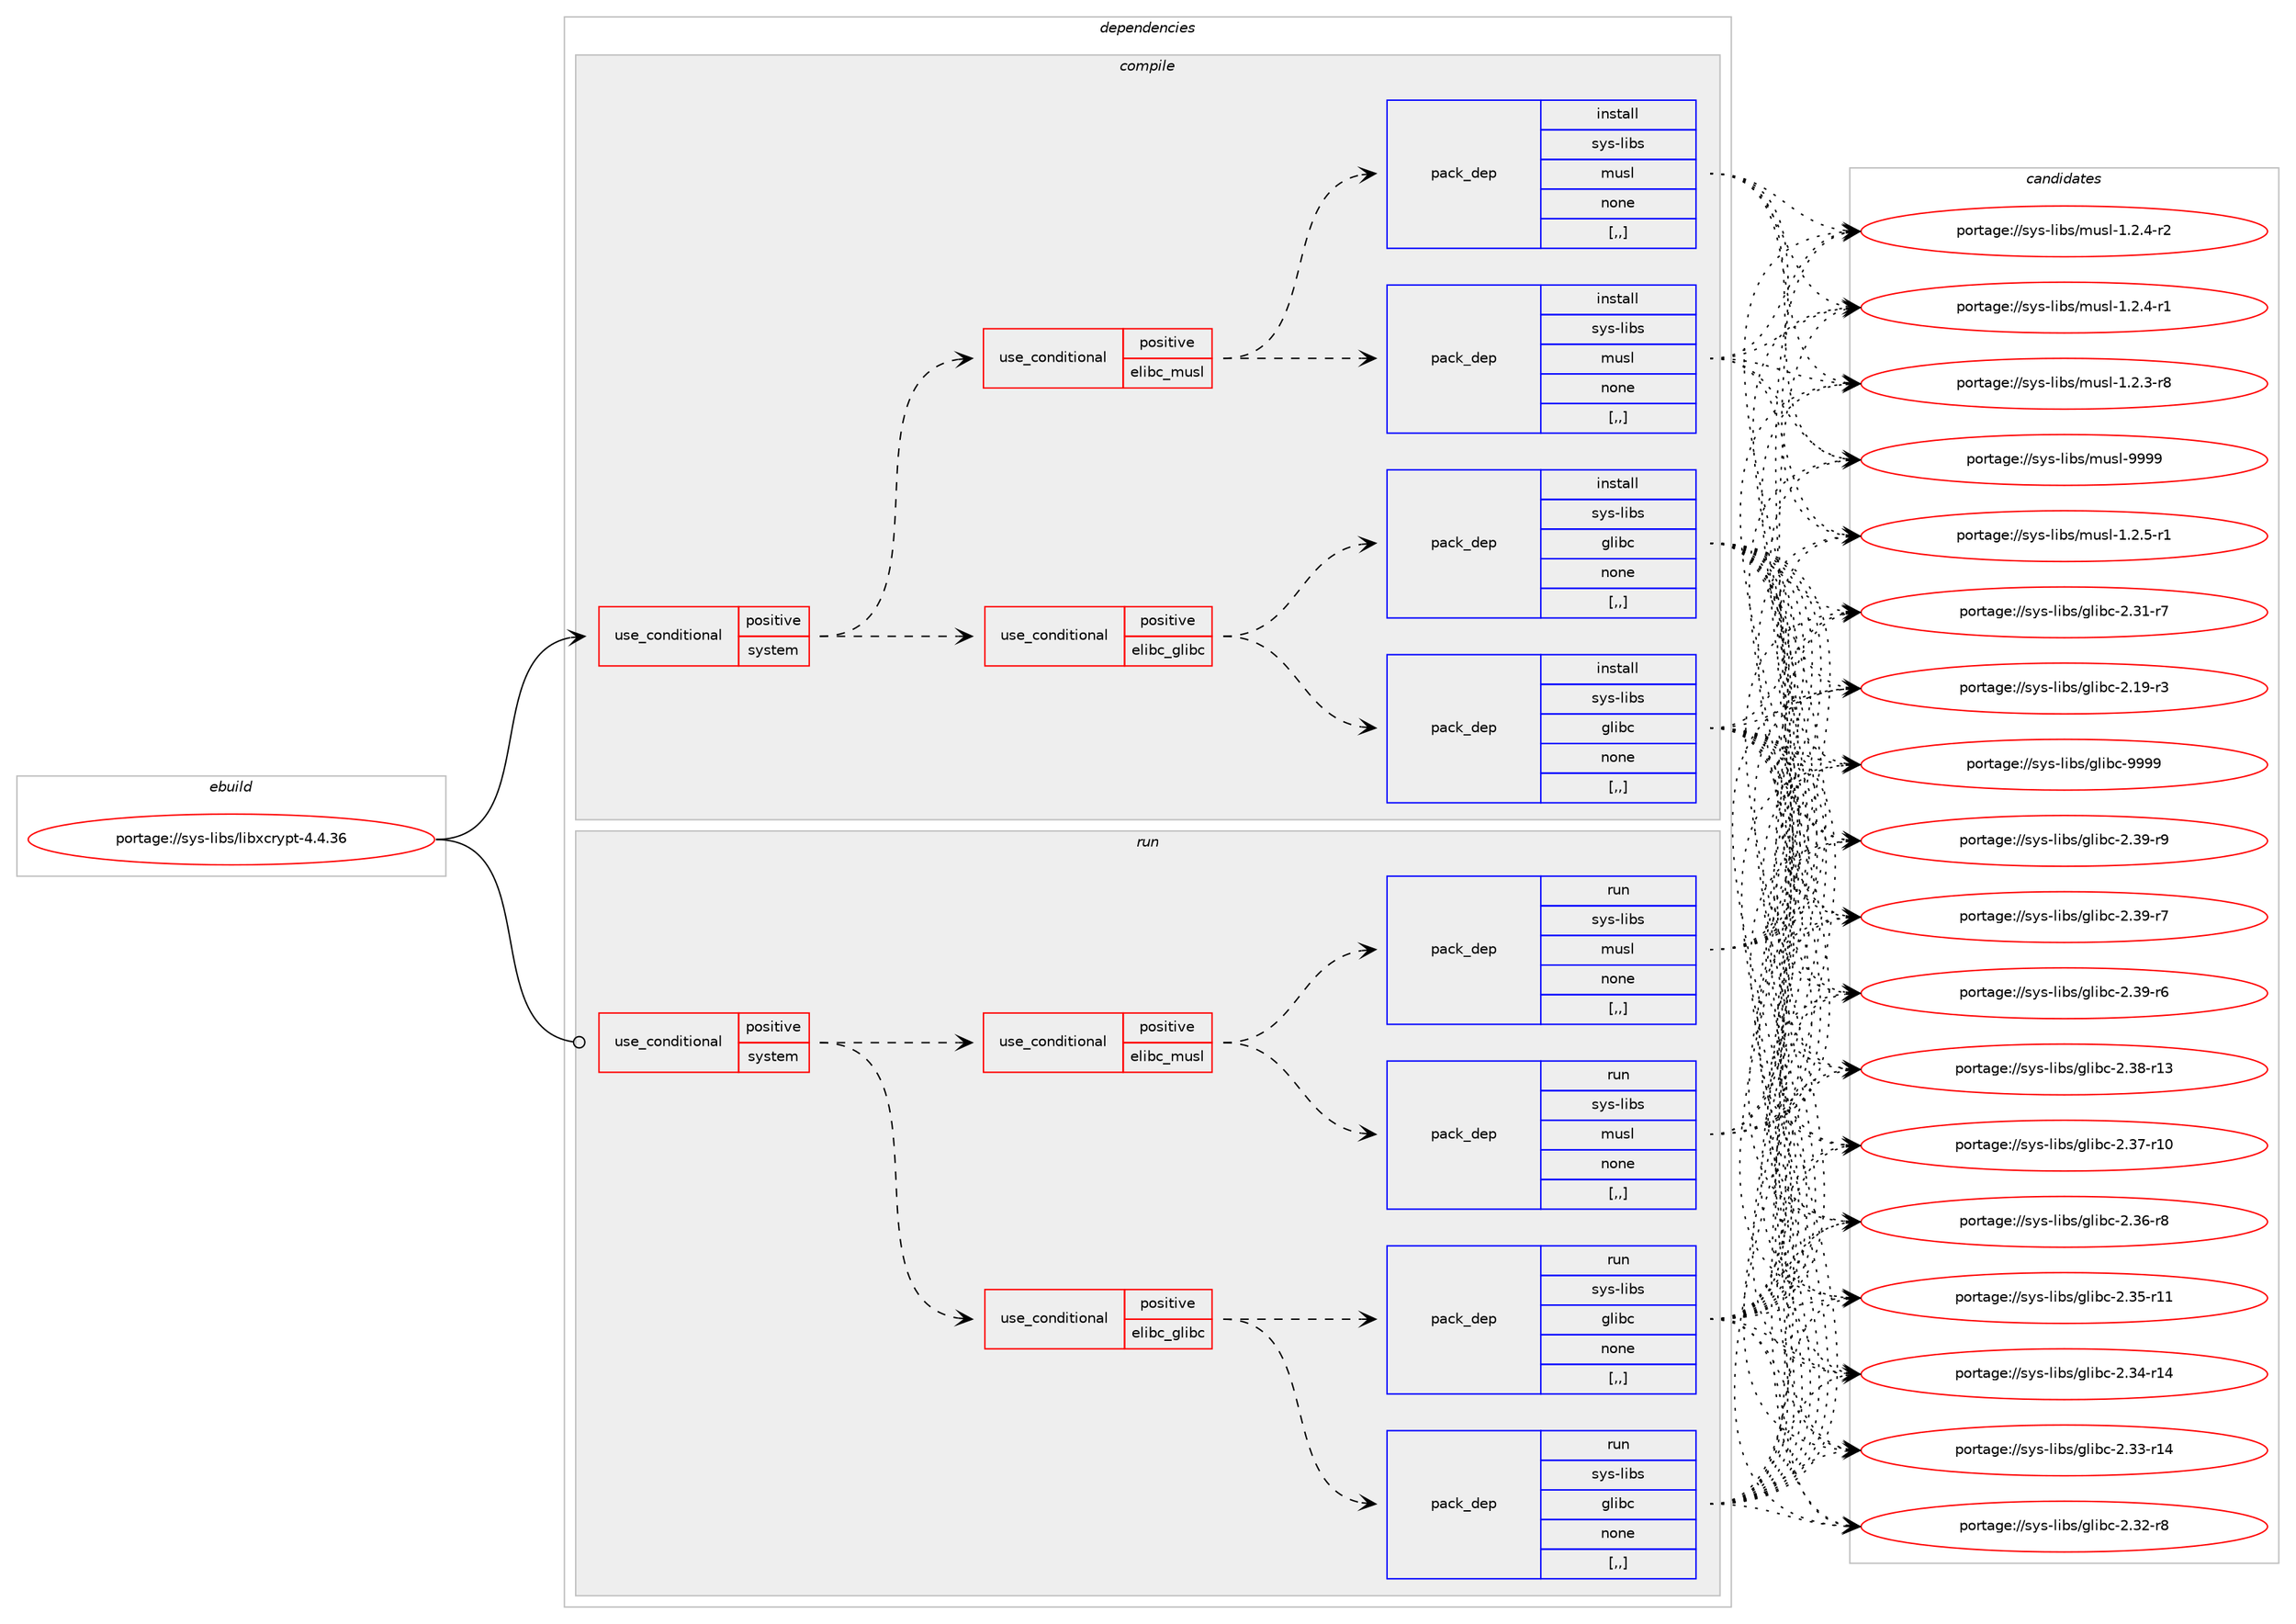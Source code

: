 digraph prolog {

# *************
# Graph options
# *************

newrank=true;
concentrate=true;
compound=true;
graph [rankdir=LR,fontname=Helvetica,fontsize=10,ranksep=1.5];#, ranksep=2.5, nodesep=0.2];
edge  [arrowhead=vee];
node  [fontname=Helvetica,fontsize=10];

# **********
# The ebuild
# **********

subgraph cluster_leftcol {
color=gray;
label=<<i>ebuild</i>>;
id [label="portage://sys-libs/libxcrypt-4.4.36", color=red, width=4, href="../sys-libs/libxcrypt-4.4.36.svg"];
}

# ****************
# The dependencies
# ****************

subgraph cluster_midcol {
color=gray;
label=<<i>dependencies</i>>;
subgraph cluster_compile {
fillcolor="#eeeeee";
style=filled;
label=<<i>compile</i>>;
subgraph cond117204 {
dependency439383 [label=<<TABLE BORDER="0" CELLBORDER="1" CELLSPACING="0" CELLPADDING="4"><TR><TD ROWSPAN="3" CELLPADDING="10">use_conditional</TD></TR><TR><TD>positive</TD></TR><TR><TD>system</TD></TR></TABLE>>, shape=none, color=red];
subgraph cond117205 {
dependency439384 [label=<<TABLE BORDER="0" CELLBORDER="1" CELLSPACING="0" CELLPADDING="4"><TR><TD ROWSPAN="3" CELLPADDING="10">use_conditional</TD></TR><TR><TD>positive</TD></TR><TR><TD>elibc_glibc</TD></TR></TABLE>>, shape=none, color=red];
subgraph pack319174 {
dependency439385 [label=<<TABLE BORDER="0" CELLBORDER="1" CELLSPACING="0" CELLPADDING="4" WIDTH="220"><TR><TD ROWSPAN="6" CELLPADDING="30">pack_dep</TD></TR><TR><TD WIDTH="110">install</TD></TR><TR><TD>sys-libs</TD></TR><TR><TD>glibc</TD></TR><TR><TD>none</TD></TR><TR><TD>[,,]</TD></TR></TABLE>>, shape=none, color=blue];
}
dependency439384:e -> dependency439385:w [weight=20,style="dashed",arrowhead="vee"];
subgraph pack319175 {
dependency439386 [label=<<TABLE BORDER="0" CELLBORDER="1" CELLSPACING="0" CELLPADDING="4" WIDTH="220"><TR><TD ROWSPAN="6" CELLPADDING="30">pack_dep</TD></TR><TR><TD WIDTH="110">install</TD></TR><TR><TD>sys-libs</TD></TR><TR><TD>glibc</TD></TR><TR><TD>none</TD></TR><TR><TD>[,,]</TD></TR></TABLE>>, shape=none, color=blue];
}
dependency439384:e -> dependency439386:w [weight=20,style="dashed",arrowhead="vee"];
}
dependency439383:e -> dependency439384:w [weight=20,style="dashed",arrowhead="vee"];
subgraph cond117206 {
dependency439387 [label=<<TABLE BORDER="0" CELLBORDER="1" CELLSPACING="0" CELLPADDING="4"><TR><TD ROWSPAN="3" CELLPADDING="10">use_conditional</TD></TR><TR><TD>positive</TD></TR><TR><TD>elibc_musl</TD></TR></TABLE>>, shape=none, color=red];
subgraph pack319176 {
dependency439388 [label=<<TABLE BORDER="0" CELLBORDER="1" CELLSPACING="0" CELLPADDING="4" WIDTH="220"><TR><TD ROWSPAN="6" CELLPADDING="30">pack_dep</TD></TR><TR><TD WIDTH="110">install</TD></TR><TR><TD>sys-libs</TD></TR><TR><TD>musl</TD></TR><TR><TD>none</TD></TR><TR><TD>[,,]</TD></TR></TABLE>>, shape=none, color=blue];
}
dependency439387:e -> dependency439388:w [weight=20,style="dashed",arrowhead="vee"];
subgraph pack319177 {
dependency439389 [label=<<TABLE BORDER="0" CELLBORDER="1" CELLSPACING="0" CELLPADDING="4" WIDTH="220"><TR><TD ROWSPAN="6" CELLPADDING="30">pack_dep</TD></TR><TR><TD WIDTH="110">install</TD></TR><TR><TD>sys-libs</TD></TR><TR><TD>musl</TD></TR><TR><TD>none</TD></TR><TR><TD>[,,]</TD></TR></TABLE>>, shape=none, color=blue];
}
dependency439387:e -> dependency439389:w [weight=20,style="dashed",arrowhead="vee"];
}
dependency439383:e -> dependency439387:w [weight=20,style="dashed",arrowhead="vee"];
}
id:e -> dependency439383:w [weight=20,style="solid",arrowhead="vee"];
}
subgraph cluster_compileandrun {
fillcolor="#eeeeee";
style=filled;
label=<<i>compile and run</i>>;
}
subgraph cluster_run {
fillcolor="#eeeeee";
style=filled;
label=<<i>run</i>>;
subgraph cond117207 {
dependency439390 [label=<<TABLE BORDER="0" CELLBORDER="1" CELLSPACING="0" CELLPADDING="4"><TR><TD ROWSPAN="3" CELLPADDING="10">use_conditional</TD></TR><TR><TD>positive</TD></TR><TR><TD>system</TD></TR></TABLE>>, shape=none, color=red];
subgraph cond117208 {
dependency439391 [label=<<TABLE BORDER="0" CELLBORDER="1" CELLSPACING="0" CELLPADDING="4"><TR><TD ROWSPAN="3" CELLPADDING="10">use_conditional</TD></TR><TR><TD>positive</TD></TR><TR><TD>elibc_glibc</TD></TR></TABLE>>, shape=none, color=red];
subgraph pack319178 {
dependency439392 [label=<<TABLE BORDER="0" CELLBORDER="1" CELLSPACING="0" CELLPADDING="4" WIDTH="220"><TR><TD ROWSPAN="6" CELLPADDING="30">pack_dep</TD></TR><TR><TD WIDTH="110">run</TD></TR><TR><TD>sys-libs</TD></TR><TR><TD>glibc</TD></TR><TR><TD>none</TD></TR><TR><TD>[,,]</TD></TR></TABLE>>, shape=none, color=blue];
}
dependency439391:e -> dependency439392:w [weight=20,style="dashed",arrowhead="vee"];
subgraph pack319179 {
dependency439393 [label=<<TABLE BORDER="0" CELLBORDER="1" CELLSPACING="0" CELLPADDING="4" WIDTH="220"><TR><TD ROWSPAN="6" CELLPADDING="30">pack_dep</TD></TR><TR><TD WIDTH="110">run</TD></TR><TR><TD>sys-libs</TD></TR><TR><TD>glibc</TD></TR><TR><TD>none</TD></TR><TR><TD>[,,]</TD></TR></TABLE>>, shape=none, color=blue];
}
dependency439391:e -> dependency439393:w [weight=20,style="dashed",arrowhead="vee"];
}
dependency439390:e -> dependency439391:w [weight=20,style="dashed",arrowhead="vee"];
subgraph cond117209 {
dependency439394 [label=<<TABLE BORDER="0" CELLBORDER="1" CELLSPACING="0" CELLPADDING="4"><TR><TD ROWSPAN="3" CELLPADDING="10">use_conditional</TD></TR><TR><TD>positive</TD></TR><TR><TD>elibc_musl</TD></TR></TABLE>>, shape=none, color=red];
subgraph pack319180 {
dependency439395 [label=<<TABLE BORDER="0" CELLBORDER="1" CELLSPACING="0" CELLPADDING="4" WIDTH="220"><TR><TD ROWSPAN="6" CELLPADDING="30">pack_dep</TD></TR><TR><TD WIDTH="110">run</TD></TR><TR><TD>sys-libs</TD></TR><TR><TD>musl</TD></TR><TR><TD>none</TD></TR><TR><TD>[,,]</TD></TR></TABLE>>, shape=none, color=blue];
}
dependency439394:e -> dependency439395:w [weight=20,style="dashed",arrowhead="vee"];
subgraph pack319181 {
dependency439396 [label=<<TABLE BORDER="0" CELLBORDER="1" CELLSPACING="0" CELLPADDING="4" WIDTH="220"><TR><TD ROWSPAN="6" CELLPADDING="30">pack_dep</TD></TR><TR><TD WIDTH="110">run</TD></TR><TR><TD>sys-libs</TD></TR><TR><TD>musl</TD></TR><TR><TD>none</TD></TR><TR><TD>[,,]</TD></TR></TABLE>>, shape=none, color=blue];
}
dependency439394:e -> dependency439396:w [weight=20,style="dashed",arrowhead="vee"];
}
dependency439390:e -> dependency439394:w [weight=20,style="dashed",arrowhead="vee"];
}
id:e -> dependency439390:w [weight=20,style="solid",arrowhead="odot"];
}
}

# **************
# The candidates
# **************

subgraph cluster_choices {
rank=same;
color=gray;
label=<<i>candidates</i>>;

subgraph choice319174 {
color=black;
nodesep=1;
choice11512111545108105981154710310810598994557575757 [label="portage://sys-libs/glibc-9999", color=red, width=4,href="../sys-libs/glibc-9999.svg"];
choice115121115451081059811547103108105989945504651574511457 [label="portage://sys-libs/glibc-2.39-r9", color=red, width=4,href="../sys-libs/glibc-2.39-r9.svg"];
choice115121115451081059811547103108105989945504651574511455 [label="portage://sys-libs/glibc-2.39-r7", color=red, width=4,href="../sys-libs/glibc-2.39-r7.svg"];
choice115121115451081059811547103108105989945504651574511454 [label="portage://sys-libs/glibc-2.39-r6", color=red, width=4,href="../sys-libs/glibc-2.39-r6.svg"];
choice11512111545108105981154710310810598994550465156451144951 [label="portage://sys-libs/glibc-2.38-r13", color=red, width=4,href="../sys-libs/glibc-2.38-r13.svg"];
choice11512111545108105981154710310810598994550465155451144948 [label="portage://sys-libs/glibc-2.37-r10", color=red, width=4,href="../sys-libs/glibc-2.37-r10.svg"];
choice115121115451081059811547103108105989945504651544511456 [label="portage://sys-libs/glibc-2.36-r8", color=red, width=4,href="../sys-libs/glibc-2.36-r8.svg"];
choice11512111545108105981154710310810598994550465153451144949 [label="portage://sys-libs/glibc-2.35-r11", color=red, width=4,href="../sys-libs/glibc-2.35-r11.svg"];
choice11512111545108105981154710310810598994550465152451144952 [label="portage://sys-libs/glibc-2.34-r14", color=red, width=4,href="../sys-libs/glibc-2.34-r14.svg"];
choice11512111545108105981154710310810598994550465151451144952 [label="portage://sys-libs/glibc-2.33-r14", color=red, width=4,href="../sys-libs/glibc-2.33-r14.svg"];
choice115121115451081059811547103108105989945504651504511456 [label="portage://sys-libs/glibc-2.32-r8", color=red, width=4,href="../sys-libs/glibc-2.32-r8.svg"];
choice115121115451081059811547103108105989945504651494511455 [label="portage://sys-libs/glibc-2.31-r7", color=red, width=4,href="../sys-libs/glibc-2.31-r7.svg"];
choice115121115451081059811547103108105989945504649574511451 [label="portage://sys-libs/glibc-2.19-r3", color=red, width=4,href="../sys-libs/glibc-2.19-r3.svg"];
dependency439385:e -> choice11512111545108105981154710310810598994557575757:w [style=dotted,weight="100"];
dependency439385:e -> choice115121115451081059811547103108105989945504651574511457:w [style=dotted,weight="100"];
dependency439385:e -> choice115121115451081059811547103108105989945504651574511455:w [style=dotted,weight="100"];
dependency439385:e -> choice115121115451081059811547103108105989945504651574511454:w [style=dotted,weight="100"];
dependency439385:e -> choice11512111545108105981154710310810598994550465156451144951:w [style=dotted,weight="100"];
dependency439385:e -> choice11512111545108105981154710310810598994550465155451144948:w [style=dotted,weight="100"];
dependency439385:e -> choice115121115451081059811547103108105989945504651544511456:w [style=dotted,weight="100"];
dependency439385:e -> choice11512111545108105981154710310810598994550465153451144949:w [style=dotted,weight="100"];
dependency439385:e -> choice11512111545108105981154710310810598994550465152451144952:w [style=dotted,weight="100"];
dependency439385:e -> choice11512111545108105981154710310810598994550465151451144952:w [style=dotted,weight="100"];
dependency439385:e -> choice115121115451081059811547103108105989945504651504511456:w [style=dotted,weight="100"];
dependency439385:e -> choice115121115451081059811547103108105989945504651494511455:w [style=dotted,weight="100"];
dependency439385:e -> choice115121115451081059811547103108105989945504649574511451:w [style=dotted,weight="100"];
}
subgraph choice319175 {
color=black;
nodesep=1;
choice11512111545108105981154710310810598994557575757 [label="portage://sys-libs/glibc-9999", color=red, width=4,href="../sys-libs/glibc-9999.svg"];
choice115121115451081059811547103108105989945504651574511457 [label="portage://sys-libs/glibc-2.39-r9", color=red, width=4,href="../sys-libs/glibc-2.39-r9.svg"];
choice115121115451081059811547103108105989945504651574511455 [label="portage://sys-libs/glibc-2.39-r7", color=red, width=4,href="../sys-libs/glibc-2.39-r7.svg"];
choice115121115451081059811547103108105989945504651574511454 [label="portage://sys-libs/glibc-2.39-r6", color=red, width=4,href="../sys-libs/glibc-2.39-r6.svg"];
choice11512111545108105981154710310810598994550465156451144951 [label="portage://sys-libs/glibc-2.38-r13", color=red, width=4,href="../sys-libs/glibc-2.38-r13.svg"];
choice11512111545108105981154710310810598994550465155451144948 [label="portage://sys-libs/glibc-2.37-r10", color=red, width=4,href="../sys-libs/glibc-2.37-r10.svg"];
choice115121115451081059811547103108105989945504651544511456 [label="portage://sys-libs/glibc-2.36-r8", color=red, width=4,href="../sys-libs/glibc-2.36-r8.svg"];
choice11512111545108105981154710310810598994550465153451144949 [label="portage://sys-libs/glibc-2.35-r11", color=red, width=4,href="../sys-libs/glibc-2.35-r11.svg"];
choice11512111545108105981154710310810598994550465152451144952 [label="portage://sys-libs/glibc-2.34-r14", color=red, width=4,href="../sys-libs/glibc-2.34-r14.svg"];
choice11512111545108105981154710310810598994550465151451144952 [label="portage://sys-libs/glibc-2.33-r14", color=red, width=4,href="../sys-libs/glibc-2.33-r14.svg"];
choice115121115451081059811547103108105989945504651504511456 [label="portage://sys-libs/glibc-2.32-r8", color=red, width=4,href="../sys-libs/glibc-2.32-r8.svg"];
choice115121115451081059811547103108105989945504651494511455 [label="portage://sys-libs/glibc-2.31-r7", color=red, width=4,href="../sys-libs/glibc-2.31-r7.svg"];
choice115121115451081059811547103108105989945504649574511451 [label="portage://sys-libs/glibc-2.19-r3", color=red, width=4,href="../sys-libs/glibc-2.19-r3.svg"];
dependency439386:e -> choice11512111545108105981154710310810598994557575757:w [style=dotted,weight="100"];
dependency439386:e -> choice115121115451081059811547103108105989945504651574511457:w [style=dotted,weight="100"];
dependency439386:e -> choice115121115451081059811547103108105989945504651574511455:w [style=dotted,weight="100"];
dependency439386:e -> choice115121115451081059811547103108105989945504651574511454:w [style=dotted,weight="100"];
dependency439386:e -> choice11512111545108105981154710310810598994550465156451144951:w [style=dotted,weight="100"];
dependency439386:e -> choice11512111545108105981154710310810598994550465155451144948:w [style=dotted,weight="100"];
dependency439386:e -> choice115121115451081059811547103108105989945504651544511456:w [style=dotted,weight="100"];
dependency439386:e -> choice11512111545108105981154710310810598994550465153451144949:w [style=dotted,weight="100"];
dependency439386:e -> choice11512111545108105981154710310810598994550465152451144952:w [style=dotted,weight="100"];
dependency439386:e -> choice11512111545108105981154710310810598994550465151451144952:w [style=dotted,weight="100"];
dependency439386:e -> choice115121115451081059811547103108105989945504651504511456:w [style=dotted,weight="100"];
dependency439386:e -> choice115121115451081059811547103108105989945504651494511455:w [style=dotted,weight="100"];
dependency439386:e -> choice115121115451081059811547103108105989945504649574511451:w [style=dotted,weight="100"];
}
subgraph choice319176 {
color=black;
nodesep=1;
choice1151211154510810598115471091171151084557575757 [label="portage://sys-libs/musl-9999", color=red, width=4,href="../sys-libs/musl-9999.svg"];
choice1151211154510810598115471091171151084549465046534511449 [label="portage://sys-libs/musl-1.2.5-r1", color=red, width=4,href="../sys-libs/musl-1.2.5-r1.svg"];
choice1151211154510810598115471091171151084549465046524511450 [label="portage://sys-libs/musl-1.2.4-r2", color=red, width=4,href="../sys-libs/musl-1.2.4-r2.svg"];
choice1151211154510810598115471091171151084549465046524511449 [label="portage://sys-libs/musl-1.2.4-r1", color=red, width=4,href="../sys-libs/musl-1.2.4-r1.svg"];
choice1151211154510810598115471091171151084549465046514511456 [label="portage://sys-libs/musl-1.2.3-r8", color=red, width=4,href="../sys-libs/musl-1.2.3-r8.svg"];
dependency439388:e -> choice1151211154510810598115471091171151084557575757:w [style=dotted,weight="100"];
dependency439388:e -> choice1151211154510810598115471091171151084549465046534511449:w [style=dotted,weight="100"];
dependency439388:e -> choice1151211154510810598115471091171151084549465046524511450:w [style=dotted,weight="100"];
dependency439388:e -> choice1151211154510810598115471091171151084549465046524511449:w [style=dotted,weight="100"];
dependency439388:e -> choice1151211154510810598115471091171151084549465046514511456:w [style=dotted,weight="100"];
}
subgraph choice319177 {
color=black;
nodesep=1;
choice1151211154510810598115471091171151084557575757 [label="portage://sys-libs/musl-9999", color=red, width=4,href="../sys-libs/musl-9999.svg"];
choice1151211154510810598115471091171151084549465046534511449 [label="portage://sys-libs/musl-1.2.5-r1", color=red, width=4,href="../sys-libs/musl-1.2.5-r1.svg"];
choice1151211154510810598115471091171151084549465046524511450 [label="portage://sys-libs/musl-1.2.4-r2", color=red, width=4,href="../sys-libs/musl-1.2.4-r2.svg"];
choice1151211154510810598115471091171151084549465046524511449 [label="portage://sys-libs/musl-1.2.4-r1", color=red, width=4,href="../sys-libs/musl-1.2.4-r1.svg"];
choice1151211154510810598115471091171151084549465046514511456 [label="portage://sys-libs/musl-1.2.3-r8", color=red, width=4,href="../sys-libs/musl-1.2.3-r8.svg"];
dependency439389:e -> choice1151211154510810598115471091171151084557575757:w [style=dotted,weight="100"];
dependency439389:e -> choice1151211154510810598115471091171151084549465046534511449:w [style=dotted,weight="100"];
dependency439389:e -> choice1151211154510810598115471091171151084549465046524511450:w [style=dotted,weight="100"];
dependency439389:e -> choice1151211154510810598115471091171151084549465046524511449:w [style=dotted,weight="100"];
dependency439389:e -> choice1151211154510810598115471091171151084549465046514511456:w [style=dotted,weight="100"];
}
subgraph choice319178 {
color=black;
nodesep=1;
choice11512111545108105981154710310810598994557575757 [label="portage://sys-libs/glibc-9999", color=red, width=4,href="../sys-libs/glibc-9999.svg"];
choice115121115451081059811547103108105989945504651574511457 [label="portage://sys-libs/glibc-2.39-r9", color=red, width=4,href="../sys-libs/glibc-2.39-r9.svg"];
choice115121115451081059811547103108105989945504651574511455 [label="portage://sys-libs/glibc-2.39-r7", color=red, width=4,href="../sys-libs/glibc-2.39-r7.svg"];
choice115121115451081059811547103108105989945504651574511454 [label="portage://sys-libs/glibc-2.39-r6", color=red, width=4,href="../sys-libs/glibc-2.39-r6.svg"];
choice11512111545108105981154710310810598994550465156451144951 [label="portage://sys-libs/glibc-2.38-r13", color=red, width=4,href="../sys-libs/glibc-2.38-r13.svg"];
choice11512111545108105981154710310810598994550465155451144948 [label="portage://sys-libs/glibc-2.37-r10", color=red, width=4,href="../sys-libs/glibc-2.37-r10.svg"];
choice115121115451081059811547103108105989945504651544511456 [label="portage://sys-libs/glibc-2.36-r8", color=red, width=4,href="../sys-libs/glibc-2.36-r8.svg"];
choice11512111545108105981154710310810598994550465153451144949 [label="portage://sys-libs/glibc-2.35-r11", color=red, width=4,href="../sys-libs/glibc-2.35-r11.svg"];
choice11512111545108105981154710310810598994550465152451144952 [label="portage://sys-libs/glibc-2.34-r14", color=red, width=4,href="../sys-libs/glibc-2.34-r14.svg"];
choice11512111545108105981154710310810598994550465151451144952 [label="portage://sys-libs/glibc-2.33-r14", color=red, width=4,href="../sys-libs/glibc-2.33-r14.svg"];
choice115121115451081059811547103108105989945504651504511456 [label="portage://sys-libs/glibc-2.32-r8", color=red, width=4,href="../sys-libs/glibc-2.32-r8.svg"];
choice115121115451081059811547103108105989945504651494511455 [label="portage://sys-libs/glibc-2.31-r7", color=red, width=4,href="../sys-libs/glibc-2.31-r7.svg"];
choice115121115451081059811547103108105989945504649574511451 [label="portage://sys-libs/glibc-2.19-r3", color=red, width=4,href="../sys-libs/glibc-2.19-r3.svg"];
dependency439392:e -> choice11512111545108105981154710310810598994557575757:w [style=dotted,weight="100"];
dependency439392:e -> choice115121115451081059811547103108105989945504651574511457:w [style=dotted,weight="100"];
dependency439392:e -> choice115121115451081059811547103108105989945504651574511455:w [style=dotted,weight="100"];
dependency439392:e -> choice115121115451081059811547103108105989945504651574511454:w [style=dotted,weight="100"];
dependency439392:e -> choice11512111545108105981154710310810598994550465156451144951:w [style=dotted,weight="100"];
dependency439392:e -> choice11512111545108105981154710310810598994550465155451144948:w [style=dotted,weight="100"];
dependency439392:e -> choice115121115451081059811547103108105989945504651544511456:w [style=dotted,weight="100"];
dependency439392:e -> choice11512111545108105981154710310810598994550465153451144949:w [style=dotted,weight="100"];
dependency439392:e -> choice11512111545108105981154710310810598994550465152451144952:w [style=dotted,weight="100"];
dependency439392:e -> choice11512111545108105981154710310810598994550465151451144952:w [style=dotted,weight="100"];
dependency439392:e -> choice115121115451081059811547103108105989945504651504511456:w [style=dotted,weight="100"];
dependency439392:e -> choice115121115451081059811547103108105989945504651494511455:w [style=dotted,weight="100"];
dependency439392:e -> choice115121115451081059811547103108105989945504649574511451:w [style=dotted,weight="100"];
}
subgraph choice319179 {
color=black;
nodesep=1;
choice11512111545108105981154710310810598994557575757 [label="portage://sys-libs/glibc-9999", color=red, width=4,href="../sys-libs/glibc-9999.svg"];
choice115121115451081059811547103108105989945504651574511457 [label="portage://sys-libs/glibc-2.39-r9", color=red, width=4,href="../sys-libs/glibc-2.39-r9.svg"];
choice115121115451081059811547103108105989945504651574511455 [label="portage://sys-libs/glibc-2.39-r7", color=red, width=4,href="../sys-libs/glibc-2.39-r7.svg"];
choice115121115451081059811547103108105989945504651574511454 [label="portage://sys-libs/glibc-2.39-r6", color=red, width=4,href="../sys-libs/glibc-2.39-r6.svg"];
choice11512111545108105981154710310810598994550465156451144951 [label="portage://sys-libs/glibc-2.38-r13", color=red, width=4,href="../sys-libs/glibc-2.38-r13.svg"];
choice11512111545108105981154710310810598994550465155451144948 [label="portage://sys-libs/glibc-2.37-r10", color=red, width=4,href="../sys-libs/glibc-2.37-r10.svg"];
choice115121115451081059811547103108105989945504651544511456 [label="portage://sys-libs/glibc-2.36-r8", color=red, width=4,href="../sys-libs/glibc-2.36-r8.svg"];
choice11512111545108105981154710310810598994550465153451144949 [label="portage://sys-libs/glibc-2.35-r11", color=red, width=4,href="../sys-libs/glibc-2.35-r11.svg"];
choice11512111545108105981154710310810598994550465152451144952 [label="portage://sys-libs/glibc-2.34-r14", color=red, width=4,href="../sys-libs/glibc-2.34-r14.svg"];
choice11512111545108105981154710310810598994550465151451144952 [label="portage://sys-libs/glibc-2.33-r14", color=red, width=4,href="../sys-libs/glibc-2.33-r14.svg"];
choice115121115451081059811547103108105989945504651504511456 [label="portage://sys-libs/glibc-2.32-r8", color=red, width=4,href="../sys-libs/glibc-2.32-r8.svg"];
choice115121115451081059811547103108105989945504651494511455 [label="portage://sys-libs/glibc-2.31-r7", color=red, width=4,href="../sys-libs/glibc-2.31-r7.svg"];
choice115121115451081059811547103108105989945504649574511451 [label="portage://sys-libs/glibc-2.19-r3", color=red, width=4,href="../sys-libs/glibc-2.19-r3.svg"];
dependency439393:e -> choice11512111545108105981154710310810598994557575757:w [style=dotted,weight="100"];
dependency439393:e -> choice115121115451081059811547103108105989945504651574511457:w [style=dotted,weight="100"];
dependency439393:e -> choice115121115451081059811547103108105989945504651574511455:w [style=dotted,weight="100"];
dependency439393:e -> choice115121115451081059811547103108105989945504651574511454:w [style=dotted,weight="100"];
dependency439393:e -> choice11512111545108105981154710310810598994550465156451144951:w [style=dotted,weight="100"];
dependency439393:e -> choice11512111545108105981154710310810598994550465155451144948:w [style=dotted,weight="100"];
dependency439393:e -> choice115121115451081059811547103108105989945504651544511456:w [style=dotted,weight="100"];
dependency439393:e -> choice11512111545108105981154710310810598994550465153451144949:w [style=dotted,weight="100"];
dependency439393:e -> choice11512111545108105981154710310810598994550465152451144952:w [style=dotted,weight="100"];
dependency439393:e -> choice11512111545108105981154710310810598994550465151451144952:w [style=dotted,weight="100"];
dependency439393:e -> choice115121115451081059811547103108105989945504651504511456:w [style=dotted,weight="100"];
dependency439393:e -> choice115121115451081059811547103108105989945504651494511455:w [style=dotted,weight="100"];
dependency439393:e -> choice115121115451081059811547103108105989945504649574511451:w [style=dotted,weight="100"];
}
subgraph choice319180 {
color=black;
nodesep=1;
choice1151211154510810598115471091171151084557575757 [label="portage://sys-libs/musl-9999", color=red, width=4,href="../sys-libs/musl-9999.svg"];
choice1151211154510810598115471091171151084549465046534511449 [label="portage://sys-libs/musl-1.2.5-r1", color=red, width=4,href="../sys-libs/musl-1.2.5-r1.svg"];
choice1151211154510810598115471091171151084549465046524511450 [label="portage://sys-libs/musl-1.2.4-r2", color=red, width=4,href="../sys-libs/musl-1.2.4-r2.svg"];
choice1151211154510810598115471091171151084549465046524511449 [label="portage://sys-libs/musl-1.2.4-r1", color=red, width=4,href="../sys-libs/musl-1.2.4-r1.svg"];
choice1151211154510810598115471091171151084549465046514511456 [label="portage://sys-libs/musl-1.2.3-r8", color=red, width=4,href="../sys-libs/musl-1.2.3-r8.svg"];
dependency439395:e -> choice1151211154510810598115471091171151084557575757:w [style=dotted,weight="100"];
dependency439395:e -> choice1151211154510810598115471091171151084549465046534511449:w [style=dotted,weight="100"];
dependency439395:e -> choice1151211154510810598115471091171151084549465046524511450:w [style=dotted,weight="100"];
dependency439395:e -> choice1151211154510810598115471091171151084549465046524511449:w [style=dotted,weight="100"];
dependency439395:e -> choice1151211154510810598115471091171151084549465046514511456:w [style=dotted,weight="100"];
}
subgraph choice319181 {
color=black;
nodesep=1;
choice1151211154510810598115471091171151084557575757 [label="portage://sys-libs/musl-9999", color=red, width=4,href="../sys-libs/musl-9999.svg"];
choice1151211154510810598115471091171151084549465046534511449 [label="portage://sys-libs/musl-1.2.5-r1", color=red, width=4,href="../sys-libs/musl-1.2.5-r1.svg"];
choice1151211154510810598115471091171151084549465046524511450 [label="portage://sys-libs/musl-1.2.4-r2", color=red, width=4,href="../sys-libs/musl-1.2.4-r2.svg"];
choice1151211154510810598115471091171151084549465046524511449 [label="portage://sys-libs/musl-1.2.4-r1", color=red, width=4,href="../sys-libs/musl-1.2.4-r1.svg"];
choice1151211154510810598115471091171151084549465046514511456 [label="portage://sys-libs/musl-1.2.3-r8", color=red, width=4,href="../sys-libs/musl-1.2.3-r8.svg"];
dependency439396:e -> choice1151211154510810598115471091171151084557575757:w [style=dotted,weight="100"];
dependency439396:e -> choice1151211154510810598115471091171151084549465046534511449:w [style=dotted,weight="100"];
dependency439396:e -> choice1151211154510810598115471091171151084549465046524511450:w [style=dotted,weight="100"];
dependency439396:e -> choice1151211154510810598115471091171151084549465046524511449:w [style=dotted,weight="100"];
dependency439396:e -> choice1151211154510810598115471091171151084549465046514511456:w [style=dotted,weight="100"];
}
}

}
